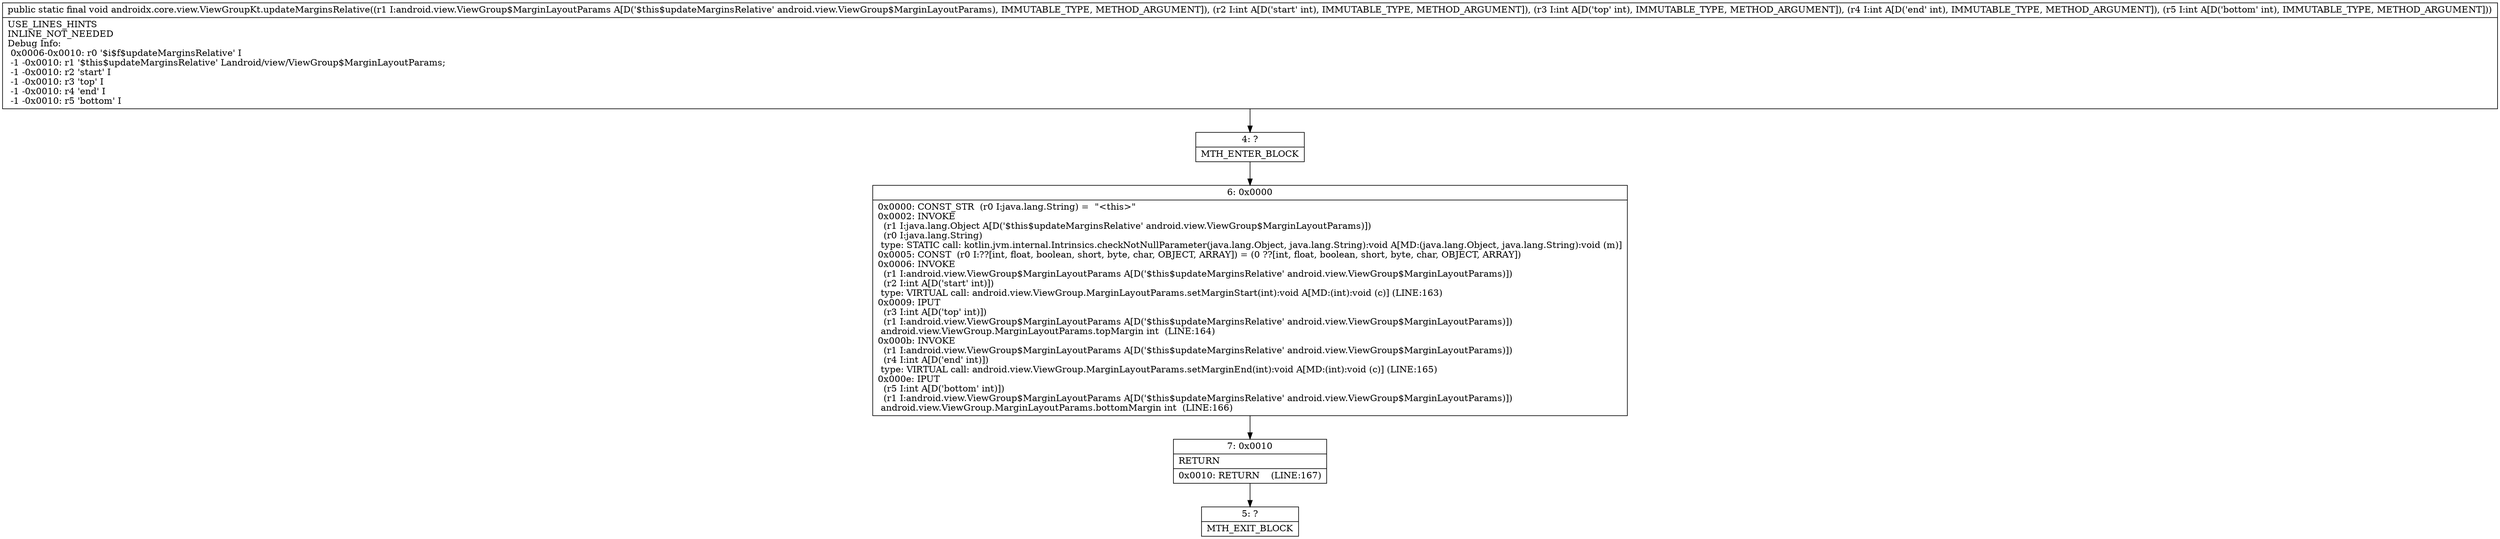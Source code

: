 digraph "CFG forandroidx.core.view.ViewGroupKt.updateMarginsRelative(Landroid\/view\/ViewGroup$MarginLayoutParams;IIII)V" {
Node_4 [shape=record,label="{4\:\ ?|MTH_ENTER_BLOCK\l}"];
Node_6 [shape=record,label="{6\:\ 0x0000|0x0000: CONST_STR  (r0 I:java.lang.String) =  \"\<this\>\" \l0x0002: INVOKE  \l  (r1 I:java.lang.Object A[D('$this$updateMarginsRelative' android.view.ViewGroup$MarginLayoutParams)])\l  (r0 I:java.lang.String)\l type: STATIC call: kotlin.jvm.internal.Intrinsics.checkNotNullParameter(java.lang.Object, java.lang.String):void A[MD:(java.lang.Object, java.lang.String):void (m)]\l0x0005: CONST  (r0 I:??[int, float, boolean, short, byte, char, OBJECT, ARRAY]) = (0 ??[int, float, boolean, short, byte, char, OBJECT, ARRAY]) \l0x0006: INVOKE  \l  (r1 I:android.view.ViewGroup$MarginLayoutParams A[D('$this$updateMarginsRelative' android.view.ViewGroup$MarginLayoutParams)])\l  (r2 I:int A[D('start' int)])\l type: VIRTUAL call: android.view.ViewGroup.MarginLayoutParams.setMarginStart(int):void A[MD:(int):void (c)] (LINE:163)\l0x0009: IPUT  \l  (r3 I:int A[D('top' int)])\l  (r1 I:android.view.ViewGroup$MarginLayoutParams A[D('$this$updateMarginsRelative' android.view.ViewGroup$MarginLayoutParams)])\l android.view.ViewGroup.MarginLayoutParams.topMargin int  (LINE:164)\l0x000b: INVOKE  \l  (r1 I:android.view.ViewGroup$MarginLayoutParams A[D('$this$updateMarginsRelative' android.view.ViewGroup$MarginLayoutParams)])\l  (r4 I:int A[D('end' int)])\l type: VIRTUAL call: android.view.ViewGroup.MarginLayoutParams.setMarginEnd(int):void A[MD:(int):void (c)] (LINE:165)\l0x000e: IPUT  \l  (r5 I:int A[D('bottom' int)])\l  (r1 I:android.view.ViewGroup$MarginLayoutParams A[D('$this$updateMarginsRelative' android.view.ViewGroup$MarginLayoutParams)])\l android.view.ViewGroup.MarginLayoutParams.bottomMargin int  (LINE:166)\l}"];
Node_7 [shape=record,label="{7\:\ 0x0010|RETURN\l|0x0010: RETURN    (LINE:167)\l}"];
Node_5 [shape=record,label="{5\:\ ?|MTH_EXIT_BLOCK\l}"];
MethodNode[shape=record,label="{public static final void androidx.core.view.ViewGroupKt.updateMarginsRelative((r1 I:android.view.ViewGroup$MarginLayoutParams A[D('$this$updateMarginsRelative' android.view.ViewGroup$MarginLayoutParams), IMMUTABLE_TYPE, METHOD_ARGUMENT]), (r2 I:int A[D('start' int), IMMUTABLE_TYPE, METHOD_ARGUMENT]), (r3 I:int A[D('top' int), IMMUTABLE_TYPE, METHOD_ARGUMENT]), (r4 I:int A[D('end' int), IMMUTABLE_TYPE, METHOD_ARGUMENT]), (r5 I:int A[D('bottom' int), IMMUTABLE_TYPE, METHOD_ARGUMENT]))  | USE_LINES_HINTS\lINLINE_NOT_NEEDED\lDebug Info:\l  0x0006\-0x0010: r0 '$i$f$updateMarginsRelative' I\l  \-1 \-0x0010: r1 '$this$updateMarginsRelative' Landroid\/view\/ViewGroup$MarginLayoutParams;\l  \-1 \-0x0010: r2 'start' I\l  \-1 \-0x0010: r3 'top' I\l  \-1 \-0x0010: r4 'end' I\l  \-1 \-0x0010: r5 'bottom' I\l}"];
MethodNode -> Node_4;Node_4 -> Node_6;
Node_6 -> Node_7;
Node_7 -> Node_5;
}

